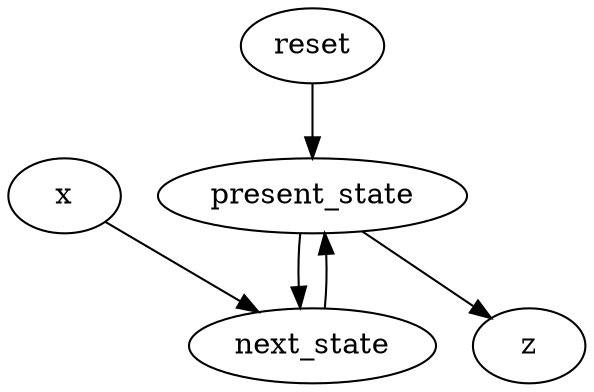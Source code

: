 strict digraph "" {
	reset -> present_state	[weight=2.0];
	x -> next_state	[weight=3.0];
	present_state -> z	[weight=1.0];
	present_state -> next_state	[weight=7.0];
	next_state -> present_state	[weight=1.0];
}
